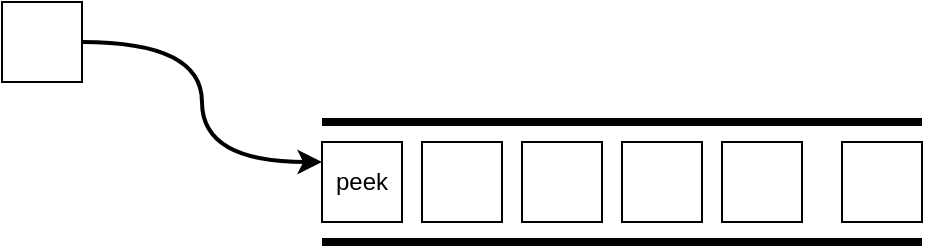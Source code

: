 <mxfile version="21.6.6" type="github">
  <diagram name="第 1 页" id="TTeTpazbsNK0JHfl2Li9">
    <mxGraphModel dx="1002" dy="569" grid="1" gridSize="10" guides="1" tooltips="1" connect="1" arrows="1" fold="1" page="1" pageScale="1" pageWidth="827" pageHeight="1169" math="0" shadow="0">
      <root>
        <mxCell id="0" />
        <mxCell id="1" parent="0" />
        <mxCell id="fgMB5tHF1agIC67i3Q4d-2" value="" style="endArrow=none;html=1;rounded=0;strokeWidth=4;" edge="1" parent="1">
          <mxGeometry width="50" height="50" relative="1" as="geometry">
            <mxPoint x="240" y="190" as="sourcePoint" />
            <mxPoint x="540" y="190" as="targetPoint" />
          </mxGeometry>
        </mxCell>
        <mxCell id="fgMB5tHF1agIC67i3Q4d-3" value="" style="endArrow=none;html=1;rounded=0;strokeWidth=4;" edge="1" parent="1">
          <mxGeometry width="50" height="50" relative="1" as="geometry">
            <mxPoint x="240" y="250" as="sourcePoint" />
            <mxPoint x="540" y="250" as="targetPoint" />
          </mxGeometry>
        </mxCell>
        <mxCell id="fgMB5tHF1agIC67i3Q4d-4" value="peek" style="rounded=0;whiteSpace=wrap;html=1;" vertex="1" parent="1">
          <mxGeometry x="240" y="200" width="40" height="40" as="geometry" />
        </mxCell>
        <mxCell id="fgMB5tHF1agIC67i3Q4d-5" value="" style="rounded=0;whiteSpace=wrap;html=1;" vertex="1" parent="1">
          <mxGeometry x="290" y="200" width="40" height="40" as="geometry" />
        </mxCell>
        <mxCell id="fgMB5tHF1agIC67i3Q4d-6" value="" style="rounded=0;whiteSpace=wrap;html=1;" vertex="1" parent="1">
          <mxGeometry x="340" y="200" width="40" height="40" as="geometry" />
        </mxCell>
        <mxCell id="fgMB5tHF1agIC67i3Q4d-7" value="" style="rounded=0;whiteSpace=wrap;html=1;" vertex="1" parent="1">
          <mxGeometry x="390" y="200" width="40" height="40" as="geometry" />
        </mxCell>
        <mxCell id="fgMB5tHF1agIC67i3Q4d-8" value="" style="rounded=0;whiteSpace=wrap;html=1;" vertex="1" parent="1">
          <mxGeometry x="440" y="200" width="40" height="40" as="geometry" />
        </mxCell>
        <mxCell id="fgMB5tHF1agIC67i3Q4d-9" value="" style="rounded=0;whiteSpace=wrap;html=1;" vertex="1" parent="1">
          <mxGeometry x="500" y="200" width="40" height="40" as="geometry" />
        </mxCell>
        <mxCell id="fgMB5tHF1agIC67i3Q4d-10" value="" style="rounded=0;whiteSpace=wrap;html=1;" vertex="1" parent="1">
          <mxGeometry x="80" y="130" width="40" height="40" as="geometry" />
        </mxCell>
        <mxCell id="fgMB5tHF1agIC67i3Q4d-11" value="" style="endArrow=classic;html=1;rounded=0;exitX=1;exitY=0.5;exitDx=0;exitDy=0;strokeWidth=2;entryX=0;entryY=0.25;entryDx=0;entryDy=0;edgeStyle=orthogonalEdgeStyle;curved=1;" edge="1" parent="1" source="fgMB5tHF1agIC67i3Q4d-10" target="fgMB5tHF1agIC67i3Q4d-4">
          <mxGeometry width="50" height="50" relative="1" as="geometry">
            <mxPoint x="390" y="320" as="sourcePoint" />
            <mxPoint x="210" y="210" as="targetPoint" />
          </mxGeometry>
        </mxCell>
      </root>
    </mxGraphModel>
  </diagram>
</mxfile>
